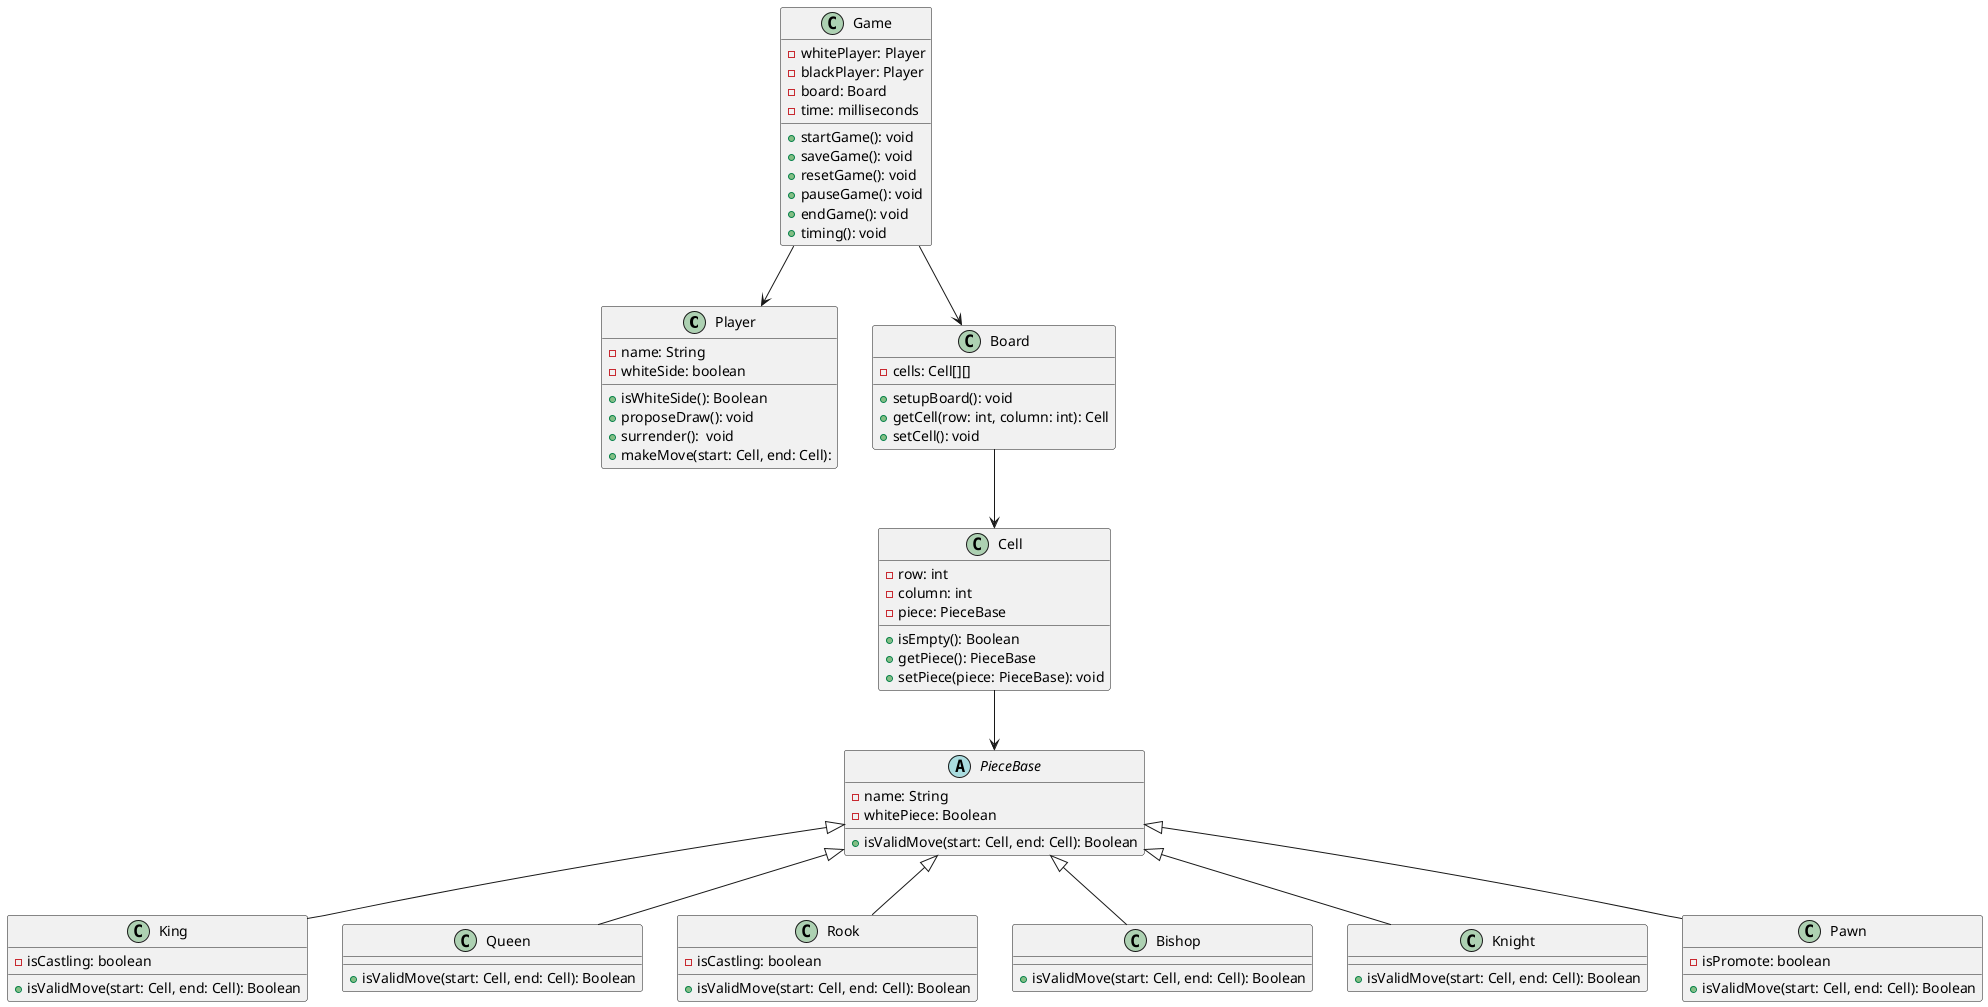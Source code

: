 @startuml Class Diagram

class Player {
    - name: String
    - whiteSide: boolean

    + isWhiteSide(): Boolean
    + proposeDraw(): void
    + surrender():  void
    + makeMove(start: Cell, end: Cell):
}

class Game {
    - whitePlayer: Player 
    - blackPlayer: Player
    - board: Board
    - time: milliseconds

    + startGame(): void
    + saveGame(): void
    + resetGame(): void
    + pauseGame(): void
    + endGame(): void
    + timing(): void
}

class Board {
    - cells: Cell[][]

    + setupBoard(): void
    + getCell(row: int, column: int): Cell
    + setCell(): void
}

class Cell {
    - row: int
    - column: int
    - piece: PieceBase

    + isEmpty(): Boolean
    + getPiece(): PieceBase
    + setPiece(piece: PieceBase): void
}

abstract class PieceBase {
    - name: String
    - whitePiece: Boolean

    + isValidMove(start: Cell, end: Cell): Boolean
}

class King extends PieceBase {
    - isCastling: boolean

    + isValidMove(start: Cell, end: Cell): Boolean
}

class Queen extends PieceBase {

    + isValidMove(start: Cell, end: Cell): Boolean
}

class Rook extends PieceBase {
    - isCastling: boolean

    + isValidMove(start: Cell, end: Cell): Boolean
}

class Bishop extends PieceBase {

    + isValidMove(start: Cell, end: Cell): Boolean
}

class Knight extends PieceBase {

    + isValidMove(start: Cell, end: Cell): Boolean
}

class Pawn extends PieceBase {
    - isPromote: boolean

    + isValidMove(start: Cell, end: Cell): Boolean
}

Game --> Player
Game --> Board
Board --> Cell
Cell --> PieceBase

@enduml